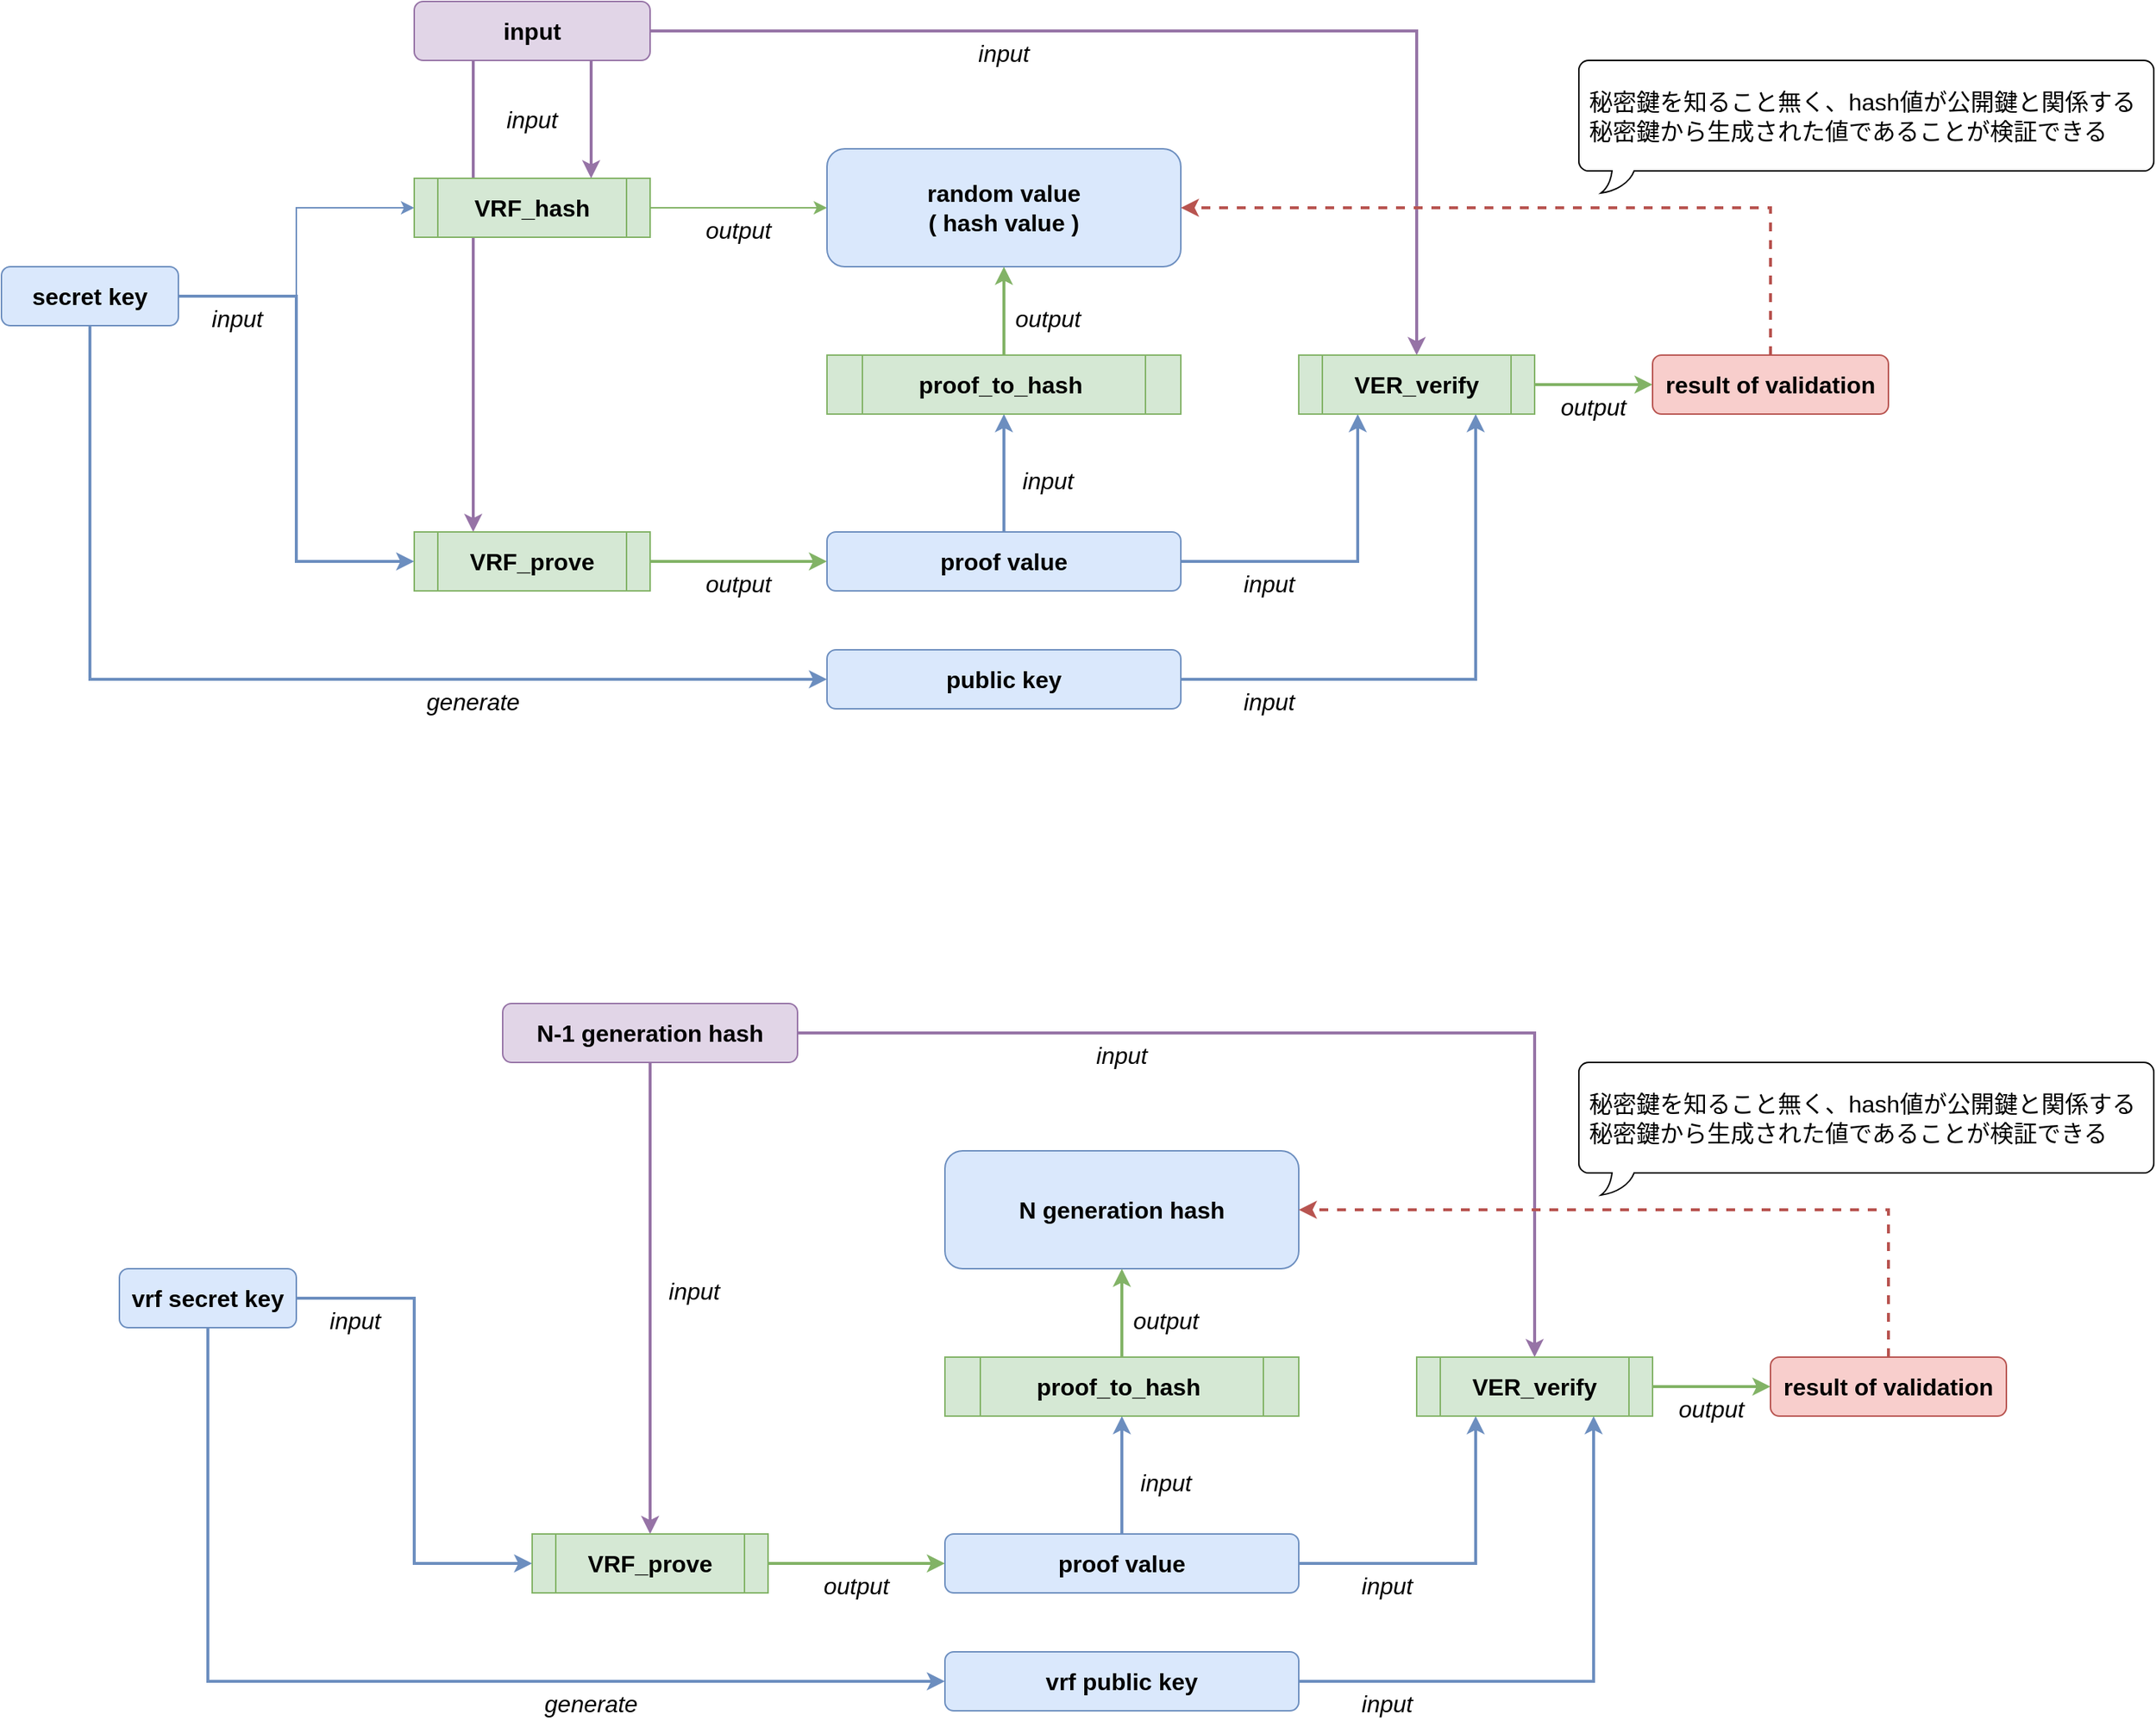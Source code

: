 <mxfile version="13.3.1" type="device"><diagram id="U5_KUrsLamAVyNm2oG9I" name="Page-1"><mxGraphModel dx="1251" dy="873" grid="1" gridSize="10" guides="1" tooltips="1" connect="1" arrows="1" fold="1" page="1" pageScale="1" pageWidth="2336" pageHeight="1654" math="0" shadow="0"><root><mxCell id="0"/><mxCell id="1" parent="0"/><mxCell id="CUo42VhH3Ri8RMim9jGj-13" style="edgeStyle=orthogonalEdgeStyle;rounded=0;orthogonalLoop=1;jettySize=auto;html=1;fontSize=16;exitX=0.25;exitY=1;exitDx=0;exitDy=0;entryX=0.25;entryY=0;entryDx=0;entryDy=0;strokeWidth=2;fillColor=#e1d5e7;strokeColor=#9673a6;" edge="1" parent="1" source="CUo42VhH3Ri8RMim9jGj-4" target="CUo42VhH3Ri8RMim9jGj-6"><mxGeometry relative="1" as="geometry"/></mxCell><mxCell id="CUo42VhH3Ri8RMim9jGj-8" style="edgeStyle=orthogonalEdgeStyle;rounded=0;orthogonalLoop=1;jettySize=auto;html=1;entryX=0;entryY=0.5;entryDx=0;entryDy=0;fontSize=16;strokeWidth=1;fillColor=#dae8fc;strokeColor=#6c8ebf;" edge="1" parent="1" source="CUo42VhH3Ri8RMim9jGj-1" target="CUo42VhH3Ri8RMim9jGj-3"><mxGeometry relative="1" as="geometry"/></mxCell><mxCell id="CUo42VhH3Ri8RMim9jGj-9" style="edgeStyle=orthogonalEdgeStyle;rounded=0;orthogonalLoop=1;jettySize=auto;html=1;entryX=0;entryY=0.5;entryDx=0;entryDy=0;fontSize=16;strokeWidth=2;fillColor=#dae8fc;strokeColor=#6c8ebf;" edge="1" parent="1" source="CUo42VhH3Ri8RMim9jGj-1" target="CUo42VhH3Ri8RMim9jGj-6"><mxGeometry relative="1" as="geometry"/></mxCell><mxCell id="CUo42VhH3Ri8RMim9jGj-12" style="edgeStyle=orthogonalEdgeStyle;rounded=0;orthogonalLoop=1;jettySize=auto;html=1;entryX=0;entryY=0.5;entryDx=0;entryDy=0;fontSize=16;exitX=0.5;exitY=1;exitDx=0;exitDy=0;strokeWidth=2;fillColor=#dae8fc;strokeColor=#6c8ebf;" edge="1" parent="1" source="CUo42VhH3Ri8RMim9jGj-1" target="CUo42VhH3Ri8RMim9jGj-2"><mxGeometry relative="1" as="geometry"><Array as="points"><mxPoint x="140" y="620"/><mxPoint x="640" y="620"/></Array></mxGeometry></mxCell><mxCell id="CUo42VhH3Ri8RMim9jGj-1" value="secret key" style="rounded=1;whiteSpace=wrap;html=1;fillColor=#dae8fc;strokeColor=#6c8ebf;fontSize=16;fontStyle=1" vertex="1" parent="1"><mxGeometry x="80" y="340" width="120" height="40" as="geometry"/></mxCell><mxCell id="CUo42VhH3Ri8RMim9jGj-46" style="edgeStyle=orthogonalEdgeStyle;rounded=0;orthogonalLoop=1;jettySize=auto;html=1;entryX=0.75;entryY=1;entryDx=0;entryDy=0;strokeWidth=2;fontSize=16;fillColor=#dae8fc;strokeColor=#6c8ebf;" edge="1" parent="1" source="CUo42VhH3Ri8RMim9jGj-2" target="CUo42VhH3Ri8RMim9jGj-45"><mxGeometry relative="1" as="geometry"/></mxCell><mxCell id="CUo42VhH3Ri8RMim9jGj-2" value="public key" style="rounded=1;whiteSpace=wrap;html=1;fillColor=#dae8fc;strokeColor=#6c8ebf;fontSize=16;fontStyle=1" vertex="1" parent="1"><mxGeometry x="640" y="600" width="240" height="40" as="geometry"/></mxCell><mxCell id="CUo42VhH3Ri8RMim9jGj-10" style="edgeStyle=orthogonalEdgeStyle;rounded=0;orthogonalLoop=1;jettySize=auto;html=1;entryX=0;entryY=0.5;entryDx=0;entryDy=0;fontSize=16;strokeWidth=1;fillColor=#d5e8d4;strokeColor=#82b366;" edge="1" parent="1" source="CUo42VhH3Ri8RMim9jGj-3" target="CUo42VhH3Ri8RMim9jGj-5"><mxGeometry relative="1" as="geometry"/></mxCell><mxCell id="CUo42VhH3Ri8RMim9jGj-3" value="VRF_hash" style="shape=process;whiteSpace=wrap;html=1;backgroundOutline=1;fontSize=16;fillColor=#d5e8d4;strokeColor=#82b366;fontStyle=1" vertex="1" parent="1"><mxGeometry x="360" y="280" width="160" height="40" as="geometry"/></mxCell><mxCell id="CUo42VhH3Ri8RMim9jGj-14" style="edgeStyle=orthogonalEdgeStyle;rounded=0;orthogonalLoop=1;jettySize=auto;html=1;entryX=0.75;entryY=0;entryDx=0;entryDy=0;fontSize=16;exitX=0.75;exitY=1;exitDx=0;exitDy=0;strokeWidth=2;fillColor=#e1d5e7;strokeColor=#9673a6;" edge="1" parent="1" source="CUo42VhH3Ri8RMim9jGj-4" target="CUo42VhH3Ri8RMim9jGj-3"><mxGeometry relative="1" as="geometry"/></mxCell><mxCell id="CUo42VhH3Ri8RMim9jGj-48" style="edgeStyle=orthogonalEdgeStyle;rounded=0;orthogonalLoop=1;jettySize=auto;html=1;strokeWidth=2;fontSize=16;fillColor=#e1d5e7;strokeColor=#9673a6;" edge="1" parent="1" source="CUo42VhH3Ri8RMim9jGj-4" target="CUo42VhH3Ri8RMim9jGj-45"><mxGeometry relative="1" as="geometry"/></mxCell><mxCell id="CUo42VhH3Ri8RMim9jGj-4" value="input" style="rounded=1;whiteSpace=wrap;html=1;fillColor=#e1d5e7;strokeColor=#9673a6;fontSize=16;fontStyle=1" vertex="1" parent="1"><mxGeometry x="360" y="160" width="160" height="40" as="geometry"/></mxCell><mxCell id="CUo42VhH3Ri8RMim9jGj-5" value="random value&lt;br&gt;( hash value )" style="rounded=1;whiteSpace=wrap;html=1;fillColor=#dae8fc;strokeColor=#6c8ebf;fontSize=16;fontStyle=1" vertex="1" parent="1"><mxGeometry x="640" y="260" width="240" height="80" as="geometry"/></mxCell><mxCell id="CUo42VhH3Ri8RMim9jGj-11" style="edgeStyle=orthogonalEdgeStyle;rounded=0;orthogonalLoop=1;jettySize=auto;html=1;entryX=0;entryY=0.5;entryDx=0;entryDy=0;fontSize=16;strokeWidth=2;fillColor=#d5e8d4;strokeColor=#82b366;" edge="1" parent="1" source="CUo42VhH3Ri8RMim9jGj-6" target="CUo42VhH3Ri8RMim9jGj-7"><mxGeometry relative="1" as="geometry"/></mxCell><mxCell id="CUo42VhH3Ri8RMim9jGj-6" value="VRF_prove" style="shape=process;whiteSpace=wrap;html=1;backgroundOutline=1;fontSize=16;fillColor=#d5e8d4;strokeColor=#82b366;fontStyle=1" vertex="1" parent="1"><mxGeometry x="360" y="520" width="160" height="40" as="geometry"/></mxCell><mxCell id="CUo42VhH3Ri8RMim9jGj-40" style="edgeStyle=orthogonalEdgeStyle;rounded=0;orthogonalLoop=1;jettySize=auto;html=1;entryX=0.5;entryY=1;entryDx=0;entryDy=0;strokeWidth=2;fontSize=16;fillColor=#dae8fc;strokeColor=#6c8ebf;" edge="1" parent="1" source="CUo42VhH3Ri8RMim9jGj-7" target="CUo42VhH3Ri8RMim9jGj-39"><mxGeometry relative="1" as="geometry"/></mxCell><mxCell id="CUo42VhH3Ri8RMim9jGj-47" style="edgeStyle=orthogonalEdgeStyle;rounded=0;orthogonalLoop=1;jettySize=auto;html=1;entryX=0.25;entryY=1;entryDx=0;entryDy=0;strokeWidth=2;fontSize=16;fillColor=#dae8fc;strokeColor=#6c8ebf;" edge="1" parent="1" source="CUo42VhH3Ri8RMim9jGj-7" target="CUo42VhH3Ri8RMim9jGj-45"><mxGeometry relative="1" as="geometry"/></mxCell><mxCell id="CUo42VhH3Ri8RMim9jGj-7" value="proof value" style="rounded=1;whiteSpace=wrap;html=1;fillColor=#dae8fc;strokeColor=#6c8ebf;fontSize=16;fontStyle=1" vertex="1" parent="1"><mxGeometry x="640" y="520" width="240" height="40" as="geometry"/></mxCell><mxCell id="CUo42VhH3Ri8RMim9jGj-15" value="generate" style="text;html=1;strokeColor=none;fillColor=none;align=center;verticalAlign=middle;whiteSpace=wrap;rounded=0;fontSize=16;fontStyle=2" vertex="1" parent="1"><mxGeometry x="350" y="620" width="100" height="30" as="geometry"/></mxCell><mxCell id="CUo42VhH3Ri8RMim9jGj-16" value="input" style="text;html=1;strokeColor=none;fillColor=none;align=center;verticalAlign=middle;whiteSpace=wrap;rounded=0;fontSize=16;fontStyle=2" vertex="1" parent="1"><mxGeometry x="190" y="360" width="100" height="30" as="geometry"/></mxCell><mxCell id="CUo42VhH3Ri8RMim9jGj-17" value="input" style="text;html=1;strokeColor=none;fillColor=none;align=center;verticalAlign=middle;whiteSpace=wrap;rounded=0;fontSize=16;fontStyle=2" vertex="1" parent="1"><mxGeometry x="390" y="230" width="100" height="20" as="geometry"/></mxCell><mxCell id="CUo42VhH3Ri8RMim9jGj-18" value="output" style="text;html=1;strokeColor=none;fillColor=none;align=center;verticalAlign=middle;whiteSpace=wrap;rounded=0;fontSize=16;fontStyle=2;opacity=0;" vertex="1" parent="1"><mxGeometry x="530" y="300" width="100" height="30" as="geometry"/></mxCell><mxCell id="CUo42VhH3Ri8RMim9jGj-19" value="output" style="text;html=1;strokeColor=none;fillColor=none;align=center;verticalAlign=middle;whiteSpace=wrap;rounded=0;fontSize=16;fontStyle=2" vertex="1" parent="1"><mxGeometry x="530" y="540" width="100" height="30" as="geometry"/></mxCell><mxCell id="CUo42VhH3Ri8RMim9jGj-41" style="edgeStyle=orthogonalEdgeStyle;rounded=0;orthogonalLoop=1;jettySize=auto;html=1;entryX=0.5;entryY=1;entryDx=0;entryDy=0;strokeWidth=2;fontSize=16;fillColor=#d5e8d4;strokeColor=#82b366;" edge="1" parent="1" source="CUo42VhH3Ri8RMim9jGj-39" target="CUo42VhH3Ri8RMim9jGj-5"><mxGeometry relative="1" as="geometry"/></mxCell><mxCell id="CUo42VhH3Ri8RMim9jGj-39" value="proof_to_hash&amp;nbsp;" style="shape=process;whiteSpace=wrap;html=1;backgroundOutline=1;fontSize=16;fillColor=#d5e8d4;strokeColor=#82b366;fontStyle=1" vertex="1" parent="1"><mxGeometry x="640" y="400" width="240" height="40" as="geometry"/></mxCell><mxCell id="CUo42VhH3Ri8RMim9jGj-42" value="input" style="text;html=1;strokeColor=none;fillColor=none;align=center;verticalAlign=middle;whiteSpace=wrap;rounded=0;fontSize=16;fontStyle=2" vertex="1" parent="1"><mxGeometry x="740" y="470" width="100" height="30" as="geometry"/></mxCell><mxCell id="CUo42VhH3Ri8RMim9jGj-43" value="output" style="text;html=1;strokeColor=none;fillColor=none;align=center;verticalAlign=middle;whiteSpace=wrap;rounded=0;fontSize=16;fontStyle=2" vertex="1" parent="1"><mxGeometry x="740" y="360" width="100" height="30" as="geometry"/></mxCell><mxCell id="CUo42VhH3Ri8RMim9jGj-54" style="edgeStyle=orthogonalEdgeStyle;rounded=0;orthogonalLoop=1;jettySize=auto;html=1;entryX=0;entryY=0.5;entryDx=0;entryDy=0;strokeWidth=2;fontSize=16;fillColor=#d5e8d4;strokeColor=#82b366;" edge="1" parent="1" source="CUo42VhH3Ri8RMim9jGj-45" target="CUo42VhH3Ri8RMim9jGj-53"><mxGeometry relative="1" as="geometry"/></mxCell><mxCell id="CUo42VhH3Ri8RMim9jGj-45" value="VER_verify" style="shape=process;whiteSpace=wrap;html=1;backgroundOutline=1;fontSize=16;fillColor=#d5e8d4;strokeColor=#82b366;fontStyle=1" vertex="1" parent="1"><mxGeometry x="960" y="400" width="160" height="40" as="geometry"/></mxCell><mxCell id="CUo42VhH3Ri8RMim9jGj-50" value="input" style="text;html=1;strokeColor=none;fillColor=none;align=center;verticalAlign=middle;whiteSpace=wrap;rounded=0;fontSize=16;fontStyle=2" vertex="1" parent="1"><mxGeometry x="890" y="540" width="100" height="30" as="geometry"/></mxCell><mxCell id="CUo42VhH3Ri8RMim9jGj-51" value="input" style="text;html=1;strokeColor=none;fillColor=none;align=center;verticalAlign=middle;whiteSpace=wrap;rounded=0;fontSize=16;fontStyle=2" vertex="1" parent="1"><mxGeometry x="890" y="620" width="100" height="30" as="geometry"/></mxCell><mxCell id="CUo42VhH3Ri8RMim9jGj-52" value="input" style="text;html=1;strokeColor=none;fillColor=none;align=center;verticalAlign=middle;whiteSpace=wrap;rounded=0;fontSize=16;fontStyle=2" vertex="1" parent="1"><mxGeometry x="710" y="180" width="100" height="30" as="geometry"/></mxCell><mxCell id="CUo42VhH3Ri8RMim9jGj-56" style="edgeStyle=orthogonalEdgeStyle;rounded=0;orthogonalLoop=1;jettySize=auto;html=1;entryX=1;entryY=0.5;entryDx=0;entryDy=0;strokeWidth=2;fontSize=16;exitX=0.5;exitY=0;exitDx=0;exitDy=0;dashed=1;fillColor=#f8cecc;strokeColor=#b85450;" edge="1" parent="1" source="CUo42VhH3Ri8RMim9jGj-53" target="CUo42VhH3Ri8RMim9jGj-5"><mxGeometry relative="1" as="geometry"/></mxCell><mxCell id="CUo42VhH3Ri8RMim9jGj-53" value="result of validation" style="rounded=1;whiteSpace=wrap;html=1;fillColor=#f8cecc;fontSize=16;strokeColor=#b85450;fontStyle=1" vertex="1" parent="1"><mxGeometry x="1200" y="400" width="160" height="40" as="geometry"/></mxCell><mxCell id="CUo42VhH3Ri8RMim9jGj-55" value="output" style="text;html=1;strokeColor=none;fillColor=none;align=center;verticalAlign=middle;whiteSpace=wrap;rounded=0;fontSize=16;fontStyle=2" vertex="1" parent="1"><mxGeometry x="1110" y="420" width="100" height="30" as="geometry"/></mxCell><mxCell id="CUo42VhH3Ri8RMim9jGj-63" style="edgeStyle=orthogonalEdgeStyle;rounded=0;orthogonalLoop=1;jettySize=auto;html=1;fontSize=16;exitX=0.5;exitY=1;exitDx=0;exitDy=0;entryX=0.5;entryY=0;entryDx=0;entryDy=0;strokeWidth=2;fillColor=#e1d5e7;strokeColor=#9673a6;" edge="1" parent="1" source="CUo42VhH3Ri8RMim9jGj-74" target="CUo42VhH3Ri8RMim9jGj-77"><mxGeometry relative="1" as="geometry"/></mxCell><mxCell id="CUo42VhH3Ri8RMim9jGj-65" style="edgeStyle=orthogonalEdgeStyle;rounded=0;orthogonalLoop=1;jettySize=auto;html=1;entryX=0;entryY=0.5;entryDx=0;entryDy=0;fontSize=16;strokeWidth=2;fillColor=#dae8fc;strokeColor=#6c8ebf;" edge="1" parent="1" source="CUo42VhH3Ri8RMim9jGj-67" target="CUo42VhH3Ri8RMim9jGj-77"><mxGeometry relative="1" as="geometry"/></mxCell><mxCell id="CUo42VhH3Ri8RMim9jGj-66" style="edgeStyle=orthogonalEdgeStyle;rounded=0;orthogonalLoop=1;jettySize=auto;html=1;entryX=0;entryY=0.5;entryDx=0;entryDy=0;fontSize=16;exitX=0.5;exitY=1;exitDx=0;exitDy=0;strokeWidth=2;fillColor=#dae8fc;strokeColor=#6c8ebf;" edge="1" parent="1" source="CUo42VhH3Ri8RMim9jGj-67" target="CUo42VhH3Ri8RMim9jGj-69"><mxGeometry relative="1" as="geometry"><Array as="points"><mxPoint x="220" y="1300"/><mxPoint x="720" y="1300"/></Array></mxGeometry></mxCell><mxCell id="CUo42VhH3Ri8RMim9jGj-67" value="vrf secret key" style="rounded=1;whiteSpace=wrap;html=1;fillColor=#dae8fc;strokeColor=#6c8ebf;fontSize=16;fontStyle=1" vertex="1" parent="1"><mxGeometry x="160" y="1020" width="120" height="40" as="geometry"/></mxCell><mxCell id="CUo42VhH3Ri8RMim9jGj-68" style="edgeStyle=orthogonalEdgeStyle;rounded=0;orthogonalLoop=1;jettySize=auto;html=1;entryX=0.75;entryY=1;entryDx=0;entryDy=0;strokeWidth=2;fontSize=16;fillColor=#dae8fc;strokeColor=#6c8ebf;" edge="1" parent="1" source="CUo42VhH3Ri8RMim9jGj-69" target="CUo42VhH3Ri8RMim9jGj-91"><mxGeometry relative="1" as="geometry"/></mxCell><mxCell id="CUo42VhH3Ri8RMim9jGj-69" value="vrf public key" style="rounded=1;whiteSpace=wrap;html=1;fillColor=#dae8fc;strokeColor=#6c8ebf;fontSize=16;fontStyle=1" vertex="1" parent="1"><mxGeometry x="720" y="1280" width="240" height="40" as="geometry"/></mxCell><mxCell id="CUo42VhH3Ri8RMim9jGj-73" style="edgeStyle=orthogonalEdgeStyle;rounded=0;orthogonalLoop=1;jettySize=auto;html=1;strokeWidth=2;fontSize=16;fillColor=#e1d5e7;strokeColor=#9673a6;" edge="1" parent="1" source="CUo42VhH3Ri8RMim9jGj-74" target="CUo42VhH3Ri8RMim9jGj-91"><mxGeometry relative="1" as="geometry"/></mxCell><mxCell id="CUo42VhH3Ri8RMim9jGj-74" value="N-1 generation hash" style="rounded=1;whiteSpace=wrap;html=1;fillColor=#e1d5e7;strokeColor=#9673a6;fontSize=16;fontStyle=1" vertex="1" parent="1"><mxGeometry x="420" y="840" width="200" height="40" as="geometry"/></mxCell><mxCell id="CUo42VhH3Ri8RMim9jGj-75" value="N generation hash" style="rounded=1;whiteSpace=wrap;html=1;fillColor=#dae8fc;strokeColor=#6c8ebf;fontSize=16;fontStyle=1" vertex="1" parent="1"><mxGeometry x="720" y="940" width="240" height="80" as="geometry"/></mxCell><mxCell id="CUo42VhH3Ri8RMim9jGj-76" style="edgeStyle=orthogonalEdgeStyle;rounded=0;orthogonalLoop=1;jettySize=auto;html=1;entryX=0;entryY=0.5;entryDx=0;entryDy=0;fontSize=16;strokeWidth=2;fillColor=#d5e8d4;strokeColor=#82b366;" edge="1" parent="1" source="CUo42VhH3Ri8RMim9jGj-77" target="CUo42VhH3Ri8RMim9jGj-80"><mxGeometry relative="1" as="geometry"/></mxCell><mxCell id="CUo42VhH3Ri8RMim9jGj-77" value="VRF_prove" style="shape=process;whiteSpace=wrap;html=1;backgroundOutline=1;fontSize=16;fillColor=#d5e8d4;strokeColor=#82b366;fontStyle=1" vertex="1" parent="1"><mxGeometry x="440" y="1200" width="160" height="40" as="geometry"/></mxCell><mxCell id="CUo42VhH3Ri8RMim9jGj-78" style="edgeStyle=orthogonalEdgeStyle;rounded=0;orthogonalLoop=1;jettySize=auto;html=1;entryX=0.5;entryY=1;entryDx=0;entryDy=0;strokeWidth=2;fontSize=16;fillColor=#dae8fc;strokeColor=#6c8ebf;" edge="1" parent="1" source="CUo42VhH3Ri8RMim9jGj-80" target="CUo42VhH3Ri8RMim9jGj-87"><mxGeometry relative="1" as="geometry"/></mxCell><mxCell id="CUo42VhH3Ri8RMim9jGj-79" style="edgeStyle=orthogonalEdgeStyle;rounded=0;orthogonalLoop=1;jettySize=auto;html=1;entryX=0.25;entryY=1;entryDx=0;entryDy=0;strokeWidth=2;fontSize=16;fillColor=#dae8fc;strokeColor=#6c8ebf;" edge="1" parent="1" source="CUo42VhH3Ri8RMim9jGj-80" target="CUo42VhH3Ri8RMim9jGj-91"><mxGeometry relative="1" as="geometry"/></mxCell><mxCell id="CUo42VhH3Ri8RMim9jGj-80" value="proof value" style="rounded=1;whiteSpace=wrap;html=1;fillColor=#dae8fc;strokeColor=#6c8ebf;fontSize=16;fontStyle=1" vertex="1" parent="1"><mxGeometry x="720" y="1200" width="240" height="40" as="geometry"/></mxCell><mxCell id="CUo42VhH3Ri8RMim9jGj-81" value="generate" style="text;html=1;strokeColor=none;fillColor=none;align=center;verticalAlign=middle;whiteSpace=wrap;rounded=0;fontSize=16;fontStyle=2" vertex="1" parent="1"><mxGeometry x="430" y="1300" width="100" height="30" as="geometry"/></mxCell><mxCell id="CUo42VhH3Ri8RMim9jGj-82" value="input" style="text;html=1;strokeColor=none;fillColor=none;align=center;verticalAlign=middle;whiteSpace=wrap;rounded=0;fontSize=16;fontStyle=2" vertex="1" parent="1"><mxGeometry x="270" y="1040" width="100" height="30" as="geometry"/></mxCell><mxCell id="CUo42VhH3Ri8RMim9jGj-85" value="output" style="text;html=1;strokeColor=none;fillColor=none;align=center;verticalAlign=middle;whiteSpace=wrap;rounded=0;fontSize=16;fontStyle=2" vertex="1" parent="1"><mxGeometry x="610" y="1220" width="100" height="30" as="geometry"/></mxCell><mxCell id="CUo42VhH3Ri8RMim9jGj-86" style="edgeStyle=orthogonalEdgeStyle;rounded=0;orthogonalLoop=1;jettySize=auto;html=1;entryX=0.5;entryY=1;entryDx=0;entryDy=0;strokeWidth=2;fontSize=16;fillColor=#d5e8d4;strokeColor=#82b366;" edge="1" parent="1" source="CUo42VhH3Ri8RMim9jGj-87" target="CUo42VhH3Ri8RMim9jGj-75"><mxGeometry relative="1" as="geometry"/></mxCell><mxCell id="CUo42VhH3Ri8RMim9jGj-87" value="proof_to_hash&amp;nbsp;" style="shape=process;whiteSpace=wrap;html=1;backgroundOutline=1;fontSize=16;fillColor=#d5e8d4;strokeColor=#82b366;fontStyle=1" vertex="1" parent="1"><mxGeometry x="720" y="1080" width="240" height="40" as="geometry"/></mxCell><mxCell id="CUo42VhH3Ri8RMim9jGj-88" value="input" style="text;html=1;strokeColor=none;fillColor=none;align=center;verticalAlign=middle;whiteSpace=wrap;rounded=0;fontSize=16;fontStyle=2" vertex="1" parent="1"><mxGeometry x="820" y="1150" width="100" height="30" as="geometry"/></mxCell><mxCell id="CUo42VhH3Ri8RMim9jGj-89" value="output" style="text;html=1;strokeColor=none;fillColor=none;align=center;verticalAlign=middle;whiteSpace=wrap;rounded=0;fontSize=16;fontStyle=2" vertex="1" parent="1"><mxGeometry x="820" y="1040" width="100" height="30" as="geometry"/></mxCell><mxCell id="CUo42VhH3Ri8RMim9jGj-90" style="edgeStyle=orthogonalEdgeStyle;rounded=0;orthogonalLoop=1;jettySize=auto;html=1;entryX=0;entryY=0.5;entryDx=0;entryDy=0;strokeWidth=2;fontSize=16;fillColor=#d5e8d4;strokeColor=#82b366;" edge="1" parent="1" source="CUo42VhH3Ri8RMim9jGj-91" target="CUo42VhH3Ri8RMim9jGj-96"><mxGeometry relative="1" as="geometry"/></mxCell><mxCell id="CUo42VhH3Ri8RMim9jGj-91" value="VER_verify" style="shape=process;whiteSpace=wrap;html=1;backgroundOutline=1;fontSize=16;fillColor=#d5e8d4;strokeColor=#82b366;fontStyle=1" vertex="1" parent="1"><mxGeometry x="1040" y="1080" width="160" height="40" as="geometry"/></mxCell><mxCell id="CUo42VhH3Ri8RMim9jGj-92" value="input" style="text;html=1;strokeColor=none;fillColor=none;align=center;verticalAlign=middle;whiteSpace=wrap;rounded=0;fontSize=16;fontStyle=2" vertex="1" parent="1"><mxGeometry x="970" y="1220" width="100" height="30" as="geometry"/></mxCell><mxCell id="CUo42VhH3Ri8RMim9jGj-93" value="input" style="text;html=1;strokeColor=none;fillColor=none;align=center;verticalAlign=middle;whiteSpace=wrap;rounded=0;fontSize=16;fontStyle=2" vertex="1" parent="1"><mxGeometry x="970" y="1300" width="100" height="30" as="geometry"/></mxCell><mxCell id="CUo42VhH3Ri8RMim9jGj-94" value="input" style="text;html=1;strokeColor=none;fillColor=none;align=center;verticalAlign=middle;whiteSpace=wrap;rounded=0;fontSize=16;fontStyle=2" vertex="1" parent="1"><mxGeometry x="790" y="860" width="100" height="30" as="geometry"/></mxCell><mxCell id="CUo42VhH3Ri8RMim9jGj-95" style="edgeStyle=orthogonalEdgeStyle;rounded=0;orthogonalLoop=1;jettySize=auto;html=1;entryX=1;entryY=0.5;entryDx=0;entryDy=0;strokeWidth=2;fontSize=16;exitX=0.5;exitY=0;exitDx=0;exitDy=0;dashed=1;fillColor=#f8cecc;strokeColor=#b85450;" edge="1" parent="1" source="CUo42VhH3Ri8RMim9jGj-96" target="CUo42VhH3Ri8RMim9jGj-75"><mxGeometry relative="1" as="geometry"/></mxCell><mxCell id="CUo42VhH3Ri8RMim9jGj-96" value="result of validation" style="rounded=1;whiteSpace=wrap;html=1;fillColor=#f8cecc;fontSize=16;strokeColor=#b85450;fontStyle=1" vertex="1" parent="1"><mxGeometry x="1280" y="1080" width="160" height="40" as="geometry"/></mxCell><mxCell id="CUo42VhH3Ri8RMim9jGj-97" value="output" style="text;html=1;strokeColor=none;fillColor=none;align=center;verticalAlign=middle;whiteSpace=wrap;rounded=0;fontSize=16;fontStyle=2" vertex="1" parent="1"><mxGeometry x="1190" y="1100" width="100" height="30" as="geometry"/></mxCell><mxCell id="CUo42VhH3Ri8RMim9jGj-98" value="秘密鍵を知ること無く、hash値が公開鍵と関係する秘密鍵から生成された値であることが検証できる" style="whiteSpace=wrap;html=1;shape=mxgraph.basic.roundRectCallout;dx=30;dy=15;size=6.67;boundedLbl=1;fillColor=none;fontSize=16;align=left;spacingTop=0;spacingLeft=5;spacingRight=5;" vertex="1" parent="1"><mxGeometry x="1150" y="880" width="390" height="90" as="geometry"/></mxCell><mxCell id="CUo42VhH3Ri8RMim9jGj-99" value="input" style="text;html=1;strokeColor=none;fillColor=none;align=center;verticalAlign=middle;whiteSpace=wrap;rounded=0;fontSize=16;fontStyle=2" vertex="1" parent="1"><mxGeometry x="500" y="1020" width="100" height="30" as="geometry"/></mxCell><mxCell id="CUo42VhH3Ri8RMim9jGj-103" value="秘密鍵を知ること無く、hash値が公開鍵と関係する秘密鍵から生成された値であることが検証できる" style="whiteSpace=wrap;html=1;shape=mxgraph.basic.roundRectCallout;dx=30;dy=15;size=6.67;boundedLbl=1;fillColor=none;fontSize=16;align=left;spacingTop=0;spacingLeft=5;spacingRight=5;" vertex="1" parent="1"><mxGeometry x="1150" y="200" width="390" height="90" as="geometry"/></mxCell></root></mxGraphModel></diagram></mxfile>